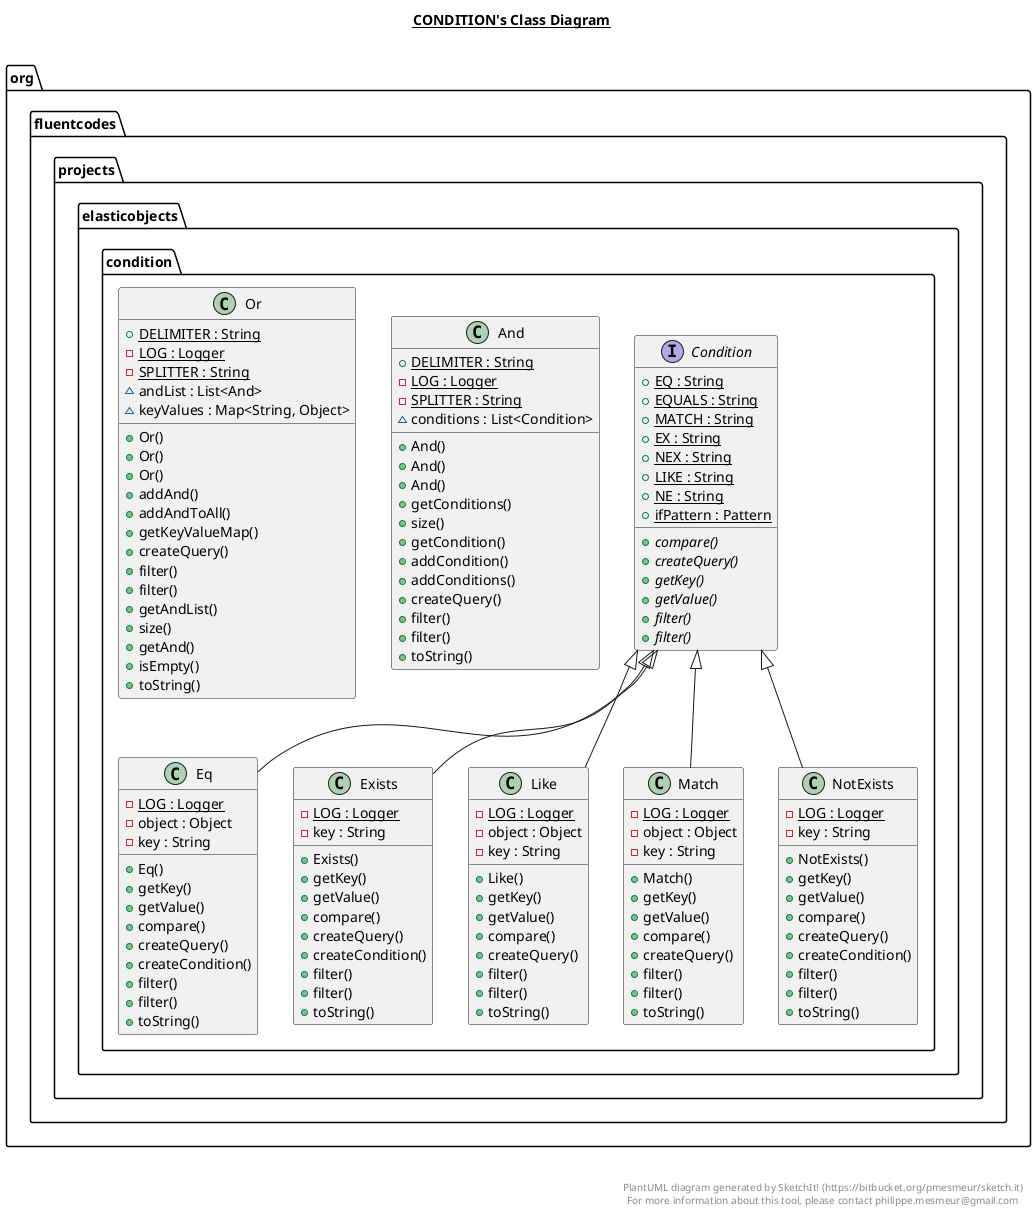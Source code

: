 @startuml

title __CONDITION's Class Diagram__\n

  package org.fluentcodes.projects.elasticobjects {
    package org.fluentcodes.projects.elasticobjects.condition {
      class And {
          {static} + DELIMITER : String
          {static} - LOG : Logger
          {static} - SPLITTER : String
          ~ conditions : List<Condition>
          + And()
          + And()
          + And()
          + getConditions()
          + size()
          + getCondition()
          + addCondition()
          + addConditions()
          + createQuery()
          + filter()
          + filter()
          + toString()
      }
    }
  }
  

  package org.fluentcodes.projects.elasticobjects {
    package org.fluentcodes.projects.elasticobjects.condition {
      interface Condition {
          {static} + EQ : String
          {static} + EQUALS : String
          {static} + MATCH : String
          {static} + EX : String
          {static} + NEX : String
          {static} + LIKE : String
          {static} + NE : String
          {static} + ifPattern : Pattern
          {abstract} + compare()
          {abstract} + createQuery()
          {abstract} + getKey()
          {abstract} + getValue()
          {abstract} + filter()
          {abstract} + filter()
      }
    }
  }
  

  package org.fluentcodes.projects.elasticobjects {
    package org.fluentcodes.projects.elasticobjects.condition {
      class Eq {
          {static} - LOG : Logger
          - object : Object
          - key : String
          + Eq()
          + getKey()
          + getValue()
          + compare()
          + createQuery()
          + createCondition()
          + filter()
          + filter()
          + toString()
      }
    }
  }
  

  package org.fluentcodes.projects.elasticobjects {
    package org.fluentcodes.projects.elasticobjects.condition {
      class Exists {
          {static} - LOG : Logger
          - key : String
          + Exists()
          + getKey()
          + getValue()
          + compare()
          + createQuery()
          + createCondition()
          + filter()
          + filter()
          + toString()
      }
    }
  }
  

  package org.fluentcodes.projects.elasticobjects {
    package org.fluentcodes.projects.elasticobjects.condition {
      class Like {
          {static} - LOG : Logger
          - object : Object
          - key : String
          + Like()
          + getKey()
          + getValue()
          + compare()
          + createQuery()
          + filter()
          + filter()
          + toString()
      }
    }
  }
  

  package org.fluentcodes.projects.elasticobjects {
    package org.fluentcodes.projects.elasticobjects.condition {
      class Match {
          {static} - LOG : Logger
          - object : Object
          - key : String
          + Match()
          + getKey()
          + getValue()
          + compare()
          + createQuery()
          + filter()
          + filter()
          + toString()
      }
    }
  }
  

  package org.fluentcodes.projects.elasticobjects {
    package org.fluentcodes.projects.elasticobjects.condition {
      class NotExists {
          {static} - LOG : Logger
          - key : String
          + NotExists()
          + getKey()
          + getValue()
          + compare()
          + createQuery()
          + createCondition()
          + filter()
          + filter()
          + toString()
      }
    }
  }
  

  package org.fluentcodes.projects.elasticobjects {
    package org.fluentcodes.projects.elasticobjects.condition {
      class Or {
          {static} + DELIMITER : String
          {static} - LOG : Logger
          {static} - SPLITTER : String
          ~ andList : List<And>
          ~ keyValues : Map<String, Object>
          + Or()
          + Or()
          + Or()
          + addAnd()
          + addAndToAll()
          + getKeyValueMap()
          + createQuery()
          + filter()
          + filter()
          + getAndList()
          + size()
          + getAnd()
          + isEmpty()
          + toString()
      }
    }
  }
  

  Eq -up-|> Condition
  Exists -up-|> Condition
  Like -up-|> Condition
  Match -up-|> Condition
  NotExists -up-|> Condition


right footer


PlantUML diagram generated by SketchIt! (https://bitbucket.org/pmesmeur/sketch.it)
For more information about this tool, please contact philippe.mesmeur@gmail.com
endfooter

@enduml
